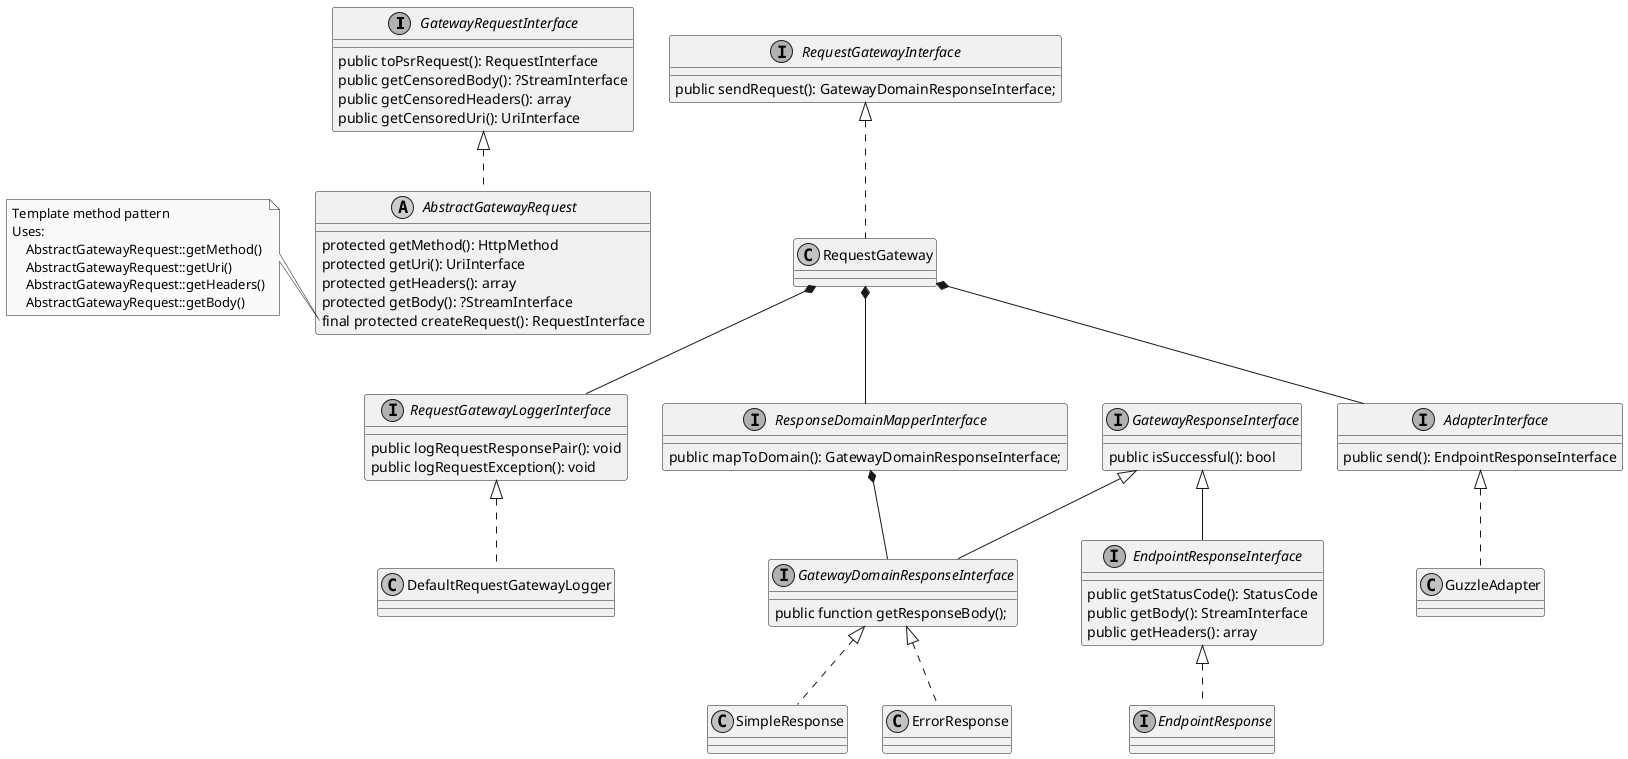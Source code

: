 @startuml
'https://plantuml.com/class-diagram

skinparam monochrome true

interface GatewayRequestInterface {
    public toPsrRequest(): RequestInterface
    public getCensoredBody(): ?StreamInterface
    public getCensoredHeaders(): array
    public getCensoredUri(): UriInterface
}

abstract class AbstractGatewayRequest {
    protected getMethod(): HttpMethod
    protected getUri(): UriInterface
    protected getHeaders(): array
    protected getBody(): ?StreamInterface
    final protected createRequest(): RequestInterface
}

interface RequestGatewayInterface {
    public sendRequest(): GatewayDomainResponseInterface;
}

class RequestGateway {
}

interface GatewayResponseInterface {
    public isSuccessful(): bool
}

interface EndpointResponseInterface {
    public getStatusCode(): StatusCode
    public getBody(): StreamInterface
    public getHeaders(): array
}

interface EndpointResponse {
}

interface GatewayDomainResponseInterface {
    public function getResponseBody();
}

note left of AbstractGatewayRequest::createRequest
    Template method pattern
    Uses:
        AbstractGatewayRequest::getMethod()
        AbstractGatewayRequest::getUri()
        AbstractGatewayRequest::getHeaders()
        AbstractGatewayRequest::getBody()
end note

interface AdapterInterface {
    public send(): EndpointResponseInterface
}

class GuzzleAdapter {

}

interface ResponseDomainMapperInterface {
    public mapToDomain(): GatewayDomainResponseInterface;
}

interface RequestGatewayLoggerInterface {
    public logRequestResponsePair(): void
    public logRequestException(): void
}

class DefaultRequestGatewayLogger {
}

GatewayRequestInterface <|.. AbstractGatewayRequest
RequestGatewayInterface <|.. RequestGateway
GatewayResponseInterface <|-- EndpointResponseInterface
GatewayResponseInterface <|-- GatewayDomainResponseInterface
AdapterInterface <|.. GuzzleAdapter
RequestGateway *-- AdapterInterface
RequestGateway *-- ResponseDomainMapperInterface
RequestGateway *-- RequestGatewayLoggerInterface
ResponseDomainMapperInterface *-- GatewayDomainResponseInterface
GatewayDomainResponseInterface <|.. ErrorResponse
GatewayDomainResponseInterface <|.. SimpleResponse
EndpointResponseInterface <|.. EndpointResponse
RequestGatewayLoggerInterface <|.. DefaultRequestGatewayLogger

@enduml
